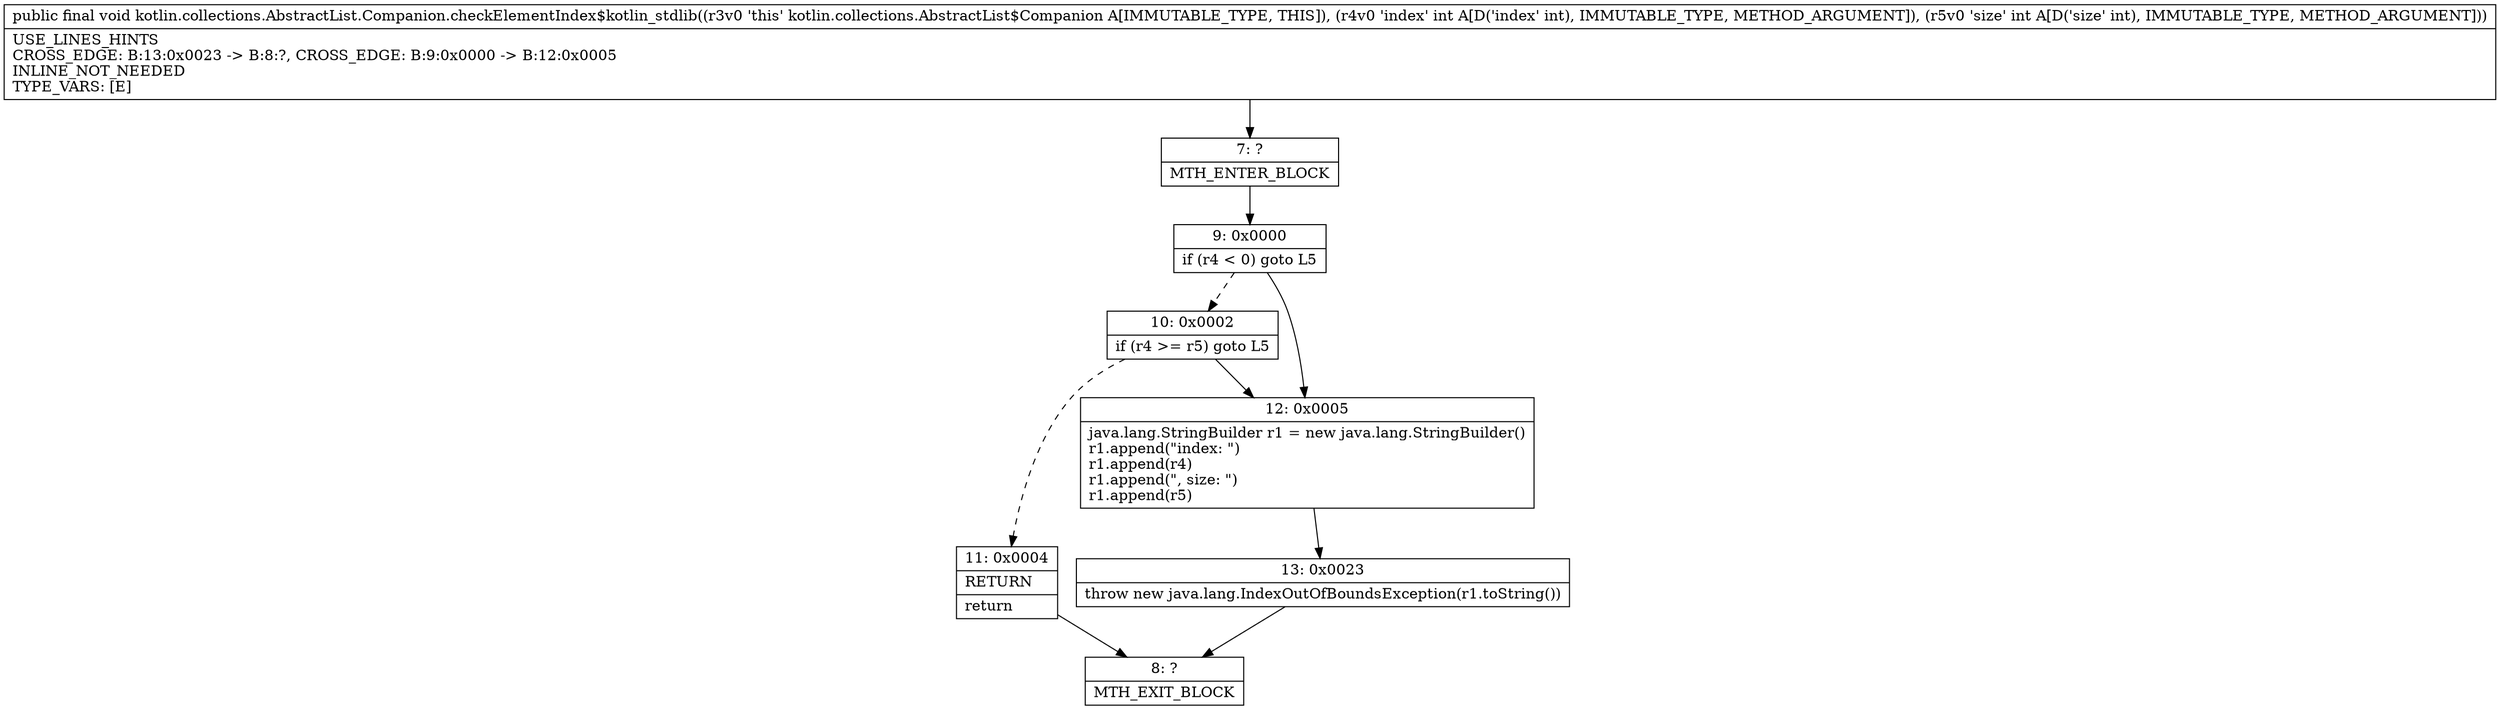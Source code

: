 digraph "CFG forkotlin.collections.AbstractList.Companion.checkElementIndex$kotlin_stdlib(II)V" {
Node_7 [shape=record,label="{7\:\ ?|MTH_ENTER_BLOCK\l}"];
Node_9 [shape=record,label="{9\:\ 0x0000|if (r4 \< 0) goto L5\l}"];
Node_10 [shape=record,label="{10\:\ 0x0002|if (r4 \>= r5) goto L5\l}"];
Node_11 [shape=record,label="{11\:\ 0x0004|RETURN\l|return\l}"];
Node_8 [shape=record,label="{8\:\ ?|MTH_EXIT_BLOCK\l}"];
Node_12 [shape=record,label="{12\:\ 0x0005|java.lang.StringBuilder r1 = new java.lang.StringBuilder()\lr1.append(\"index: \")\lr1.append(r4)\lr1.append(\", size: \")\lr1.append(r5)\l}"];
Node_13 [shape=record,label="{13\:\ 0x0023|throw new java.lang.IndexOutOfBoundsException(r1.toString())\l}"];
MethodNode[shape=record,label="{public final void kotlin.collections.AbstractList.Companion.checkElementIndex$kotlin_stdlib((r3v0 'this' kotlin.collections.AbstractList$Companion A[IMMUTABLE_TYPE, THIS]), (r4v0 'index' int A[D('index' int), IMMUTABLE_TYPE, METHOD_ARGUMENT]), (r5v0 'size' int A[D('size' int), IMMUTABLE_TYPE, METHOD_ARGUMENT]))  | USE_LINES_HINTS\lCROSS_EDGE: B:13:0x0023 \-\> B:8:?, CROSS_EDGE: B:9:0x0000 \-\> B:12:0x0005\lINLINE_NOT_NEEDED\lTYPE_VARS: [E]\l}"];
MethodNode -> Node_7;Node_7 -> Node_9;
Node_9 -> Node_10[style=dashed];
Node_9 -> Node_12;
Node_10 -> Node_11[style=dashed];
Node_10 -> Node_12;
Node_11 -> Node_8;
Node_12 -> Node_13;
Node_13 -> Node_8;
}

